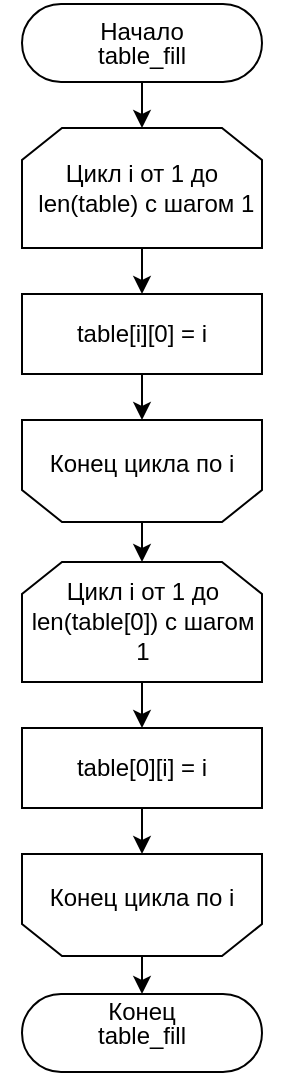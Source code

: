 <mxfile>
    <diagram id="5byCOjBxk4Sau83wux4i" name="Page-1">
        <mxGraphModel dx="934" dy="1180" grid="0" gridSize="10" guides="1" tooltips="1" connect="1" arrows="1" fold="1" page="0" pageScale="1" pageWidth="850" pageHeight="1100" math="0" shadow="0">
            <root>
                <mxCell id="0"/>
                <mxCell id="1" parent="0"/>
                <mxCell id="2" value="" style="shape=loopLimit;whiteSpace=wrap;html=1;" parent="1" vertex="1">
                    <mxGeometry x="194" y="-113" width="120" height="60" as="geometry"/>
                </mxCell>
                <mxCell id="3" value="" style="rounded=1;whiteSpace=wrap;html=1;arcSize=50;" parent="1" vertex="1">
                    <mxGeometry x="194" y="-175" width="120" height="39" as="geometry"/>
                </mxCell>
                <mxCell id="4" value="table[i][0] = i" style="rounded=0;whiteSpace=wrap;html=1;" parent="1" vertex="1">
                    <mxGeometry x="194" y="-30" width="120" height="40" as="geometry"/>
                </mxCell>
                <mxCell id="5" value="" style="shape=loopLimit;verticalAlign=middle;rounded=0;rotation=-180;editable=1;movable=1;resizable=1;rotatable=1;deletable=1;connectable=1;horizontal=1;whiteSpace=wrap;html=1;" parent="1" vertex="1">
                    <mxGeometry x="194" y="33" width="120" height="51" as="geometry"/>
                </mxCell>
                <mxCell id="6" value="Конец цикла по i" style="text;html=1;strokeColor=none;fillColor=none;align=center;verticalAlign=middle;whiteSpace=wrap;rounded=0;" parent="1" vertex="1">
                    <mxGeometry x="194" y="40" width="120" height="30" as="geometry"/>
                </mxCell>
                <mxCell id="7" value="" style="shape=loopLimit;whiteSpace=wrap;html=1;" parent="1" vertex="1">
                    <mxGeometry x="194" y="104" width="120" height="60" as="geometry"/>
                </mxCell>
                <mxCell id="8" value="table[0][i] = i" style="rounded=0;whiteSpace=wrap;html=1;" parent="1" vertex="1">
                    <mxGeometry x="194" y="187" width="120" height="40" as="geometry"/>
                </mxCell>
                <mxCell id="9" value="" style="shape=loopLimit;verticalAlign=middle;rounded=0;rotation=-180;editable=1;movable=1;resizable=1;rotatable=1;deletable=1;connectable=1;horizontal=1;whiteSpace=wrap;html=1;" parent="1" vertex="1">
                    <mxGeometry x="194" y="250" width="120" height="51" as="geometry"/>
                </mxCell>
                <mxCell id="10" value="Конец цикла по i" style="text;html=1;strokeColor=none;fillColor=none;align=center;verticalAlign=middle;whiteSpace=wrap;rounded=0;" parent="1" vertex="1">
                    <mxGeometry x="194" y="257" width="120" height="30" as="geometry"/>
                </mxCell>
                <mxCell id="11" value="" style="rounded=1;whiteSpace=wrap;html=1;arcSize=50;" parent="1" vertex="1">
                    <mxGeometry x="194" y="320" width="120" height="39" as="geometry"/>
                </mxCell>
                <mxCell id="12" value="" style="endArrow=classic;html=1;rounded=0;exitX=0.5;exitY=1;exitDx=0;exitDy=0;entryX=0.5;entryY=0;entryDx=0;entryDy=0;" parent="1" source="3" target="2" edge="1">
                    <mxGeometry width="50" height="50" relative="1" as="geometry">
                        <mxPoint x="175" y="93" as="sourcePoint"/>
                        <mxPoint x="225" y="43" as="targetPoint"/>
                    </mxGeometry>
                </mxCell>
                <mxCell id="13" value="" style="endArrow=classic;html=1;rounded=0;exitX=0.5;exitY=1;exitDx=0;exitDy=0;entryX=0.5;entryY=0;entryDx=0;entryDy=0;" parent="1" source="2" target="4" edge="1">
                    <mxGeometry width="50" height="50" relative="1" as="geometry">
                        <mxPoint x="175" y="93" as="sourcePoint"/>
                        <mxPoint x="225" y="43" as="targetPoint"/>
                    </mxGeometry>
                </mxCell>
                <mxCell id="14" value="" style="endArrow=classic;html=1;rounded=0;exitX=0.5;exitY=1;exitDx=0;exitDy=0;entryX=0.5;entryY=1;entryDx=0;entryDy=0;" parent="1" source="4" target="5" edge="1">
                    <mxGeometry width="50" height="50" relative="1" as="geometry">
                        <mxPoint x="175" y="93" as="sourcePoint"/>
                        <mxPoint x="225" y="43" as="targetPoint"/>
                    </mxGeometry>
                </mxCell>
                <mxCell id="15" value="" style="endArrow=classic;html=1;rounded=0;exitX=0.5;exitY=0;exitDx=0;exitDy=0;entryX=0.5;entryY=0;entryDx=0;entryDy=0;" parent="1" source="5" target="7" edge="1">
                    <mxGeometry width="50" height="50" relative="1" as="geometry">
                        <mxPoint x="175" y="93" as="sourcePoint"/>
                        <mxPoint x="225" y="43" as="targetPoint"/>
                    </mxGeometry>
                </mxCell>
                <mxCell id="16" value="" style="endArrow=classic;html=1;rounded=0;exitX=0.5;exitY=1;exitDx=0;exitDy=0;entryX=0.5;entryY=0;entryDx=0;entryDy=0;" parent="1" source="7" target="8" edge="1">
                    <mxGeometry width="50" height="50" relative="1" as="geometry">
                        <mxPoint x="175" y="93" as="sourcePoint"/>
                        <mxPoint x="225" y="43" as="targetPoint"/>
                    </mxGeometry>
                </mxCell>
                <mxCell id="17" value="" style="endArrow=classic;html=1;rounded=0;exitX=0.5;exitY=1;exitDx=0;exitDy=0;entryX=0.5;entryY=1;entryDx=0;entryDy=0;" parent="1" source="8" target="9" edge="1">
                    <mxGeometry width="50" height="50" relative="1" as="geometry">
                        <mxPoint x="175" y="93" as="sourcePoint"/>
                        <mxPoint x="225" y="43" as="targetPoint"/>
                    </mxGeometry>
                </mxCell>
                <mxCell id="18" value="" style="endArrow=classic;html=1;rounded=0;exitX=0.5;exitY=0;exitDx=0;exitDy=0;entryX=0.5;entryY=0;entryDx=0;entryDy=0;" parent="1" source="9" target="11" edge="1">
                    <mxGeometry width="50" height="50" relative="1" as="geometry">
                        <mxPoint x="175" y="93" as="sourcePoint"/>
                        <mxPoint x="225" y="43" as="targetPoint"/>
                    </mxGeometry>
                </mxCell>
                <mxCell id="19" value="Начало" style="text;html=1;strokeColor=none;fillColor=none;align=center;verticalAlign=middle;whiteSpace=wrap;rounded=0;" vertex="1" parent="1">
                    <mxGeometry x="224" y="-176.5" width="60" height="30" as="geometry"/>
                </mxCell>
                <mxCell id="20" value="table_fill" style="text;html=1;strokeColor=none;fillColor=none;align=center;verticalAlign=middle;whiteSpace=wrap;rounded=0;" vertex="1" parent="1">
                    <mxGeometry x="224" y="-164.5" width="60" height="30" as="geometry"/>
                </mxCell>
                <mxCell id="21" value="Цикл i от 1 до" style="text;html=1;strokeColor=none;fillColor=none;align=center;verticalAlign=middle;whiteSpace=wrap;rounded=0;" vertex="1" parent="1">
                    <mxGeometry x="183" y="-105.5" width="142" height="30" as="geometry"/>
                </mxCell>
                <mxCell id="22" value="&amp;nbsp;len(table) с шагом 1" style="text;html=1;strokeColor=none;fillColor=none;align=center;verticalAlign=middle;whiteSpace=wrap;rounded=0;" vertex="1" parent="1">
                    <mxGeometry x="187.5" y="-90.5" width="133" height="30" as="geometry"/>
                </mxCell>
                <mxCell id="23" value="Конец" style="text;html=1;strokeColor=none;fillColor=none;align=center;verticalAlign=middle;whiteSpace=wrap;rounded=0;" vertex="1" parent="1">
                    <mxGeometry x="224" y="314" width="60" height="30" as="geometry"/>
                </mxCell>
                <mxCell id="24" value="table_fill" style="text;html=1;strokeColor=none;fillColor=none;align=center;verticalAlign=middle;whiteSpace=wrap;rounded=0;" vertex="1" parent="1">
                    <mxGeometry x="224" y="326" width="60" height="30" as="geometry"/>
                </mxCell>
                <mxCell id="25" value="Цикл i от 1 до" style="text;html=1;strokeColor=none;fillColor=none;align=center;verticalAlign=middle;whiteSpace=wrap;rounded=0;" vertex="1" parent="1">
                    <mxGeometry x="184.5" y="104" width="139" height="30" as="geometry"/>
                </mxCell>
                <mxCell id="26" value="len(table[0]) с шагом" style="text;html=1;strokeColor=none;fillColor=none;align=center;verticalAlign=middle;whiteSpace=wrap;rounded=0;" vertex="1" parent="1">
                    <mxGeometry x="184.5" y="119" width="139" height="30" as="geometry"/>
                </mxCell>
                <mxCell id="27" value="1" style="text;html=1;strokeColor=none;fillColor=none;align=center;verticalAlign=middle;whiteSpace=wrap;rounded=0;" vertex="1" parent="1">
                    <mxGeometry x="184.5" y="134" width="139" height="30" as="geometry"/>
                </mxCell>
            </root>
        </mxGraphModel>
    </diagram>
</mxfile>